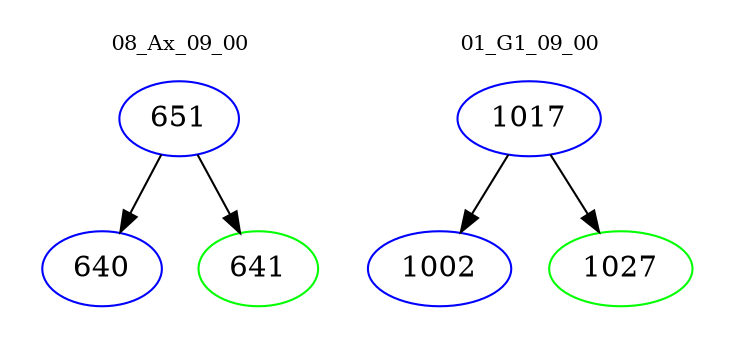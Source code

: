 digraph{
subgraph cluster_0 {
color = white
label = "08_Ax_09_00";
fontsize=10;
T0_651 [label="651", color="blue"]
T0_651 -> T0_640 [color="black"]
T0_640 [label="640", color="blue"]
T0_651 -> T0_641 [color="black"]
T0_641 [label="641", color="green"]
}
subgraph cluster_1 {
color = white
label = "01_G1_09_00";
fontsize=10;
T1_1017 [label="1017", color="blue"]
T1_1017 -> T1_1002 [color="black"]
T1_1002 [label="1002", color="blue"]
T1_1017 -> T1_1027 [color="black"]
T1_1027 [label="1027", color="green"]
}
}
